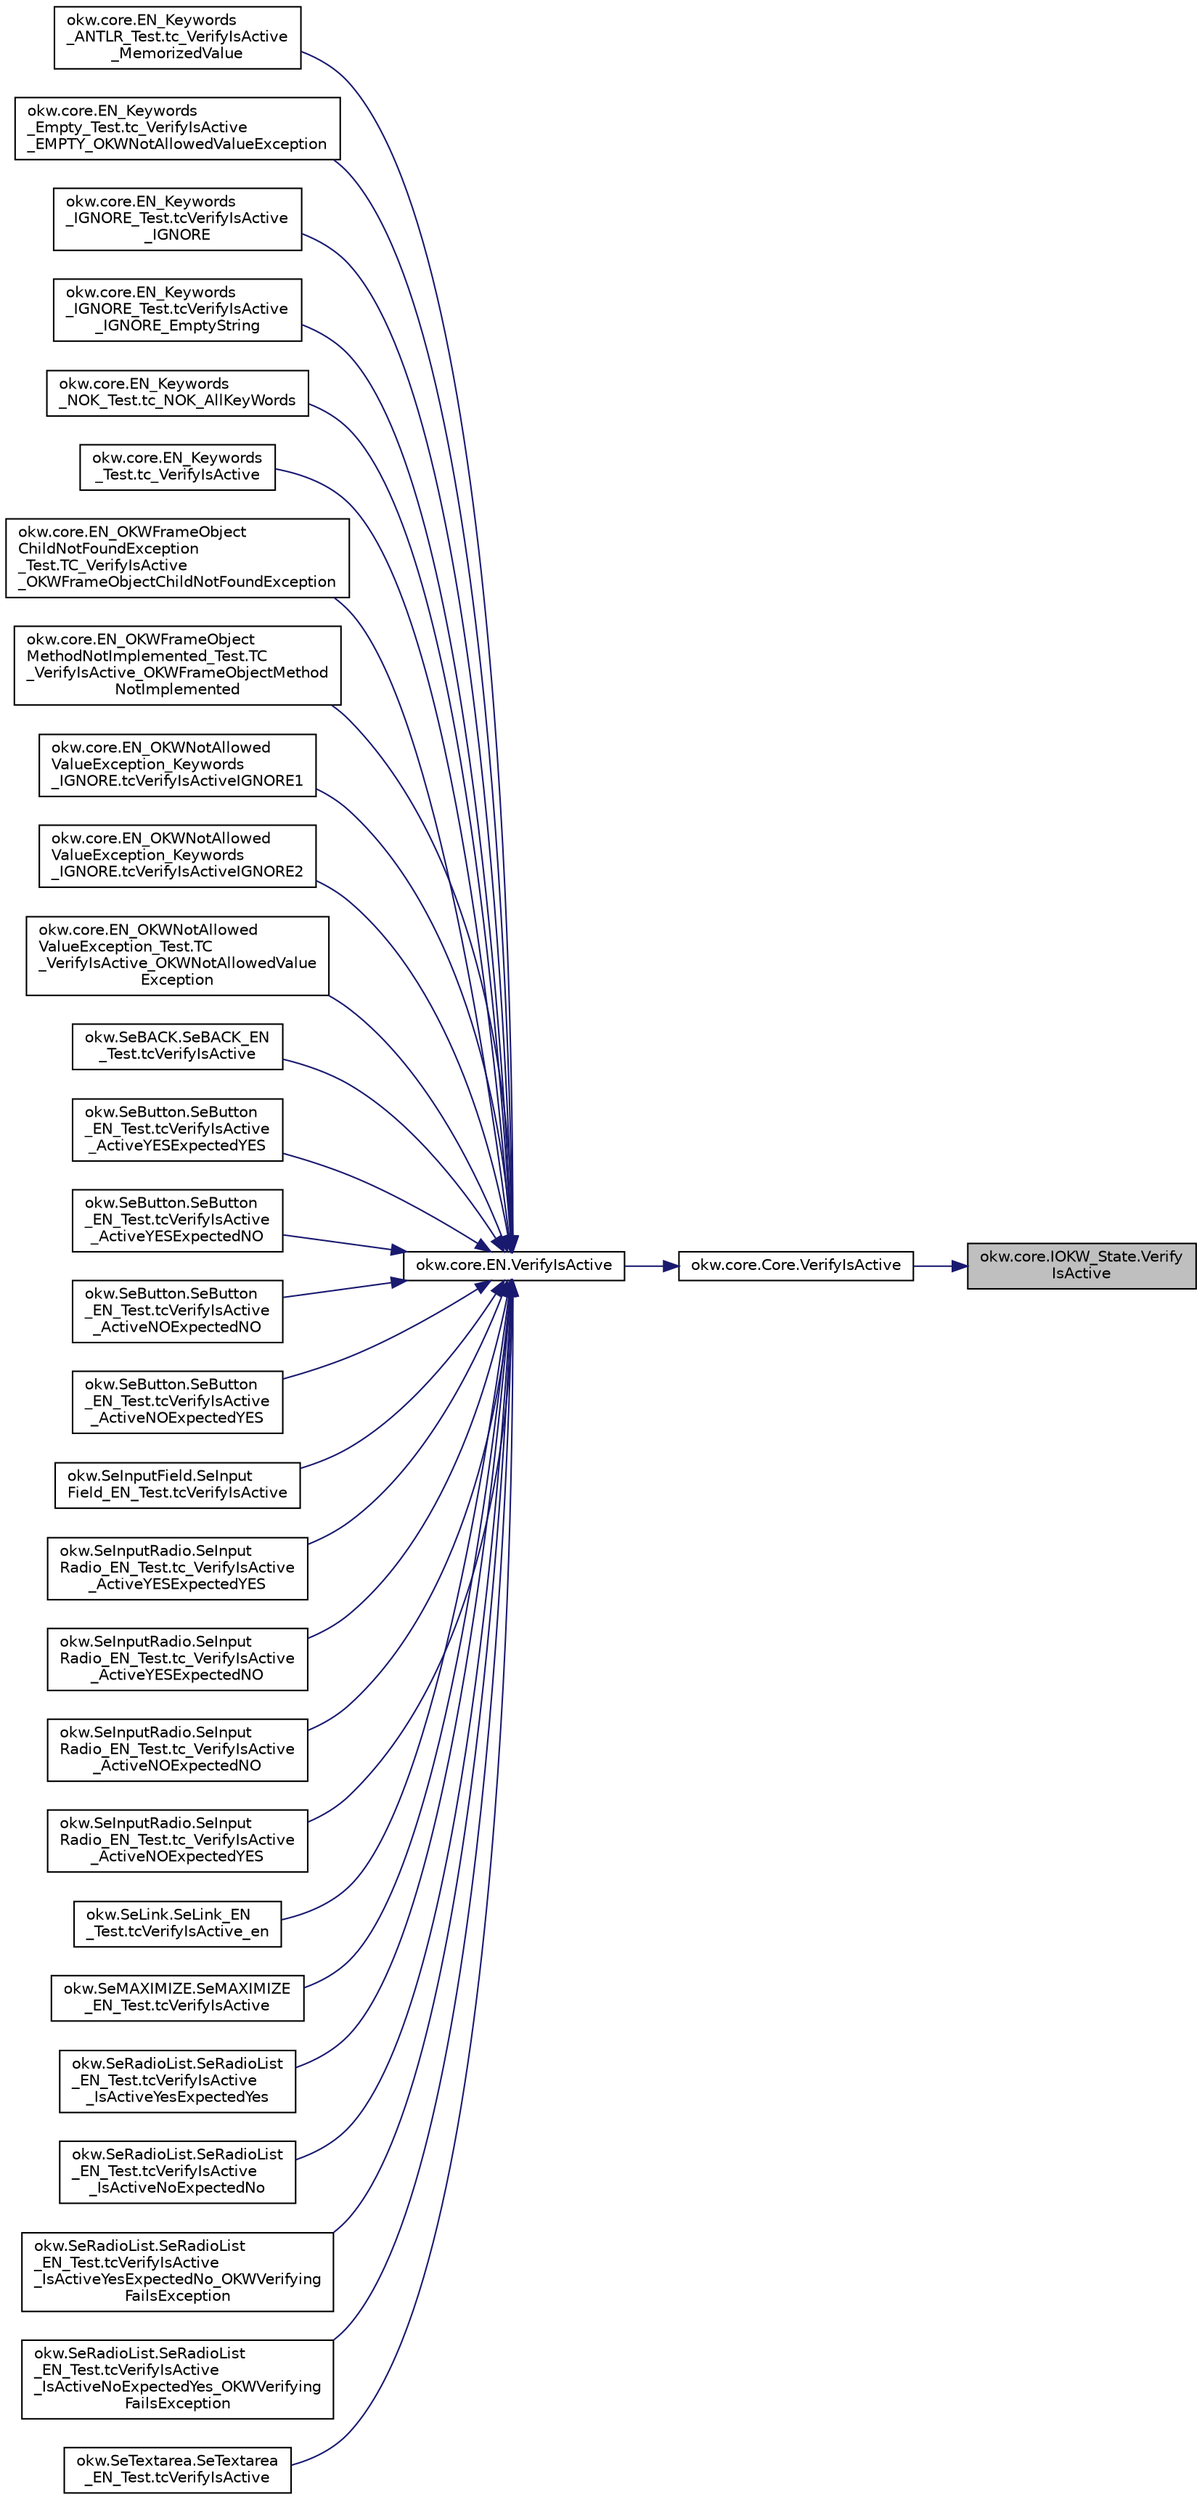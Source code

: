 digraph "okw.core.IOKW_State.VerifyIsActive"
{
 // INTERACTIVE_SVG=YES
 // LATEX_PDF_SIZE
  edge [fontname="Helvetica",fontsize="10",labelfontname="Helvetica",labelfontsize="10"];
  node [fontname="Helvetica",fontsize="10",shape=record];
  rankdir="RL";
  Node3704 [label="okw.core.IOKW_State.Verify\lIsActive",height=0.2,width=0.4,color="black", fillcolor="grey75", style="filled", fontcolor="black",tooltip="Vergleicht den Fokus-Status des gegebenen Objekts mit dem erwarteten Wert."];
  Node3704 -> Node3705 [dir="back",color="midnightblue",fontsize="10",style="solid",fontname="Helvetica"];
  Node3705 [label="okw.core.Core.VerifyIsActive",height=0.2,width=0.4,color="black", fillcolor="white", style="filled",URL="$classokw_1_1core_1_1_core.html#af9261f054d5a82396c678851ade66b1b",tooltip="Vergleicht den Fokus-Status des gegebenen Objekts mit dem erwarteten Wert."];
  Node3705 -> Node3706 [dir="back",color="midnightblue",fontsize="10",style="solid",fontname="Helvetica"];
  Node3706 [label="okw.core.EN.VerifyIsActive",height=0.2,width=0.4,color="black", fillcolor="white", style="filled",URL="$classokw_1_1core_1_1_e_n.html#a67f59cc780c7b380127c430522ae6a62",tooltip="Vergleicht den Fokus-Status des gegebenen Objekts mit dem erwarteten Wert."];
  Node3706 -> Node3707 [dir="back",color="midnightblue",fontsize="10",style="solid",fontname="Helvetica"];
  Node3707 [label="okw.core.EN_Keywords\l_ANTLR_Test.tc_VerifyIsActive\l_MemorizedValue",height=0.2,width=0.4,color="black", fillcolor="white", style="filled",URL="$classokw_1_1core_1_1_e_n___keywords___a_n_t_l_r___test.html#a48924242e07099955b1134ab59fefe98",tooltip=" "];
  Node3706 -> Node3708 [dir="back",color="midnightblue",fontsize="10",style="solid",fontname="Helvetica"];
  Node3708 [label="okw.core.EN_Keywords\l_Empty_Test.tc_VerifyIsActive\l_EMPTY_OKWNotAllowedValueException",height=0.2,width=0.4,color="black", fillcolor="white", style="filled",URL="$classokw_1_1core_1_1_e_n___keywords___empty___test.html#ab3787b72df84a3edb9fd804f31324774",tooltip="EMPTY ist ein nicht erlaubter Wert im Schlüsselwort EN.VerifyIsActive(String,String)."];
  Node3706 -> Node3709 [dir="back",color="midnightblue",fontsize="10",style="solid",fontname="Helvetica"];
  Node3709 [label="okw.core.EN_Keywords\l_IGNORE_Test.tcVerifyIsActive\l_IGNORE",height=0.2,width=0.4,color="black", fillcolor="white", style="filled",URL="$classokw_1_1core_1_1_e_n___keywords___i_g_n_o_r_e___test.html#a4af0cd2b44e7a180261b407bd7248a88",tooltip=" "];
  Node3706 -> Node3710 [dir="back",color="midnightblue",fontsize="10",style="solid",fontname="Helvetica"];
  Node3710 [label="okw.core.EN_Keywords\l_IGNORE_Test.tcVerifyIsActive\l_IGNORE_EmptyString",height=0.2,width=0.4,color="black", fillcolor="white", style="filled",URL="$classokw_1_1core_1_1_e_n___keywords___i_g_n_o_r_e___test.html#a61db683fdd70725bc9aada7b849c37b1",tooltip=" "];
  Node3706 -> Node3711 [dir="back",color="midnightblue",fontsize="10",style="solid",fontname="Helvetica"];
  Node3711 [label="okw.core.EN_Keywords\l_NOK_Test.tc_NOK_AllKeyWords",height=0.2,width=0.4,color="black", fillcolor="white", style="filled",URL="$classokw_1_1core_1_1_e_n___keywords___n_o_k___test.html#a81a960a2341dfb0e27da7871291c84dc",tooltip="Prüft methoden aufruf für einen einfachen Click."];
  Node3706 -> Node3712 [dir="back",color="midnightblue",fontsize="10",style="solid",fontname="Helvetica"];
  Node3712 [label="okw.core.EN_Keywords\l_Test.tc_VerifyIsActive",height=0.2,width=0.4,color="black", fillcolor="white", style="filled",URL="$classokw_1_1core_1_1_e_n___keywords___test.html#afef7fb7f909fbf8dab860eec48268f4a",tooltip=" "];
  Node3706 -> Node3713 [dir="back",color="midnightblue",fontsize="10",style="solid",fontname="Helvetica"];
  Node3713 [label="okw.core.EN_OKWFrameObject\lChildNotFoundException\l_Test.TC_VerifyIsActive\l_OKWFrameObjectChildNotFoundException",height=0.2,width=0.4,color="black", fillcolor="white", style="filled",URL="$classokw_1_1core_1_1_e_n___o_k_w_frame_object_child_not_found_exception___test.html#aef48315ef3e48b52d3cedec5520b7e58",tooltip="Prüft ob die Ausnahme OKWFrameObjectChildNotFoundException durch die LFC-VerifyIsActive ausgelöst wir..."];
  Node3706 -> Node3714 [dir="back",color="midnightblue",fontsize="10",style="solid",fontname="Helvetica"];
  Node3714 [label="okw.core.EN_OKWFrameObject\lMethodNotImplemented_Test.TC\l_VerifyIsActive_OKWFrameObjectMethod\lNotImplemented",height=0.2,width=0.4,color="black", fillcolor="white", style="filled",URL="$classokw_1_1core_1_1_e_n___o_k_w_frame_object_method_not_implemented___test.html#ab0ef684a266ac277c615f75346b35d78",tooltip="Prüft ob die Ausnahme OKWFrameObjectMethodNotImplemented von VerifyIsActive( FN, ExpVal ) ausgelöst w..."];
  Node3706 -> Node3715 [dir="back",color="midnightblue",fontsize="10",style="solid",fontname="Helvetica"];
  Node3715 [label="okw.core.EN_OKWNotAllowed\lValueException_Keywords\l_IGNORE.tcVerifyIsActiveIGNORE1",height=0.2,width=0.4,color="black", fillcolor="white", style="filled",URL="$classokw_1_1core_1_1_e_n___o_k_w_not_allowed_value_exception___keywords___i_g_n_o_r_e.html#ae73248c833fee94e01dc03f17d4bf84f",tooltip="Prüft ob \"${IGNORE} \" die Ausnahme okw.exceptions.OKWNotAllowedValueException auslöst."];
  Node3706 -> Node3716 [dir="back",color="midnightblue",fontsize="10",style="solid",fontname="Helvetica"];
  Node3716 [label="okw.core.EN_OKWNotAllowed\lValueException_Keywords\l_IGNORE.tcVerifyIsActiveIGNORE2",height=0.2,width=0.4,color="black", fillcolor="white", style="filled",URL="$classokw_1_1core_1_1_e_n___o_k_w_not_allowed_value_exception___keywords___i_g_n_o_r_e.html#a19ef9656eaee897360a374103dad7e4d",tooltip="Prüft ob \"\"${IGNORE}${TCN}\" die Ausnahme okw.exceptions.OKWNotAllowedValueException auslöst."];
  Node3706 -> Node3717 [dir="back",color="midnightblue",fontsize="10",style="solid",fontname="Helvetica"];
  Node3717 [label="okw.core.EN_OKWNotAllowed\lValueException_Test.TC\l_VerifyIsActive_OKWNotAllowedValue\lException",height=0.2,width=0.4,color="black", fillcolor="white", style="filled",URL="$classokw_1_1core_1_1_e_n___o_k_w_not_allowed_value_exception___test.html#a0339bf30bcb6d03eb46ac3f98840c65d",tooltip="Prüft ob die Ausnahme OKWNotAllowedValueException durch die LFC-VerifyIsActive ausgelöst wird,..."];
  Node3706 -> Node3718 [dir="back",color="midnightblue",fontsize="10",style="solid",fontname="Helvetica"];
  Node3718 [label="okw.SeBACK.SeBACK_EN\l_Test.tcVerifyIsActive",height=0.2,width=0.4,color="black", fillcolor="white", style="filled",URL="$classokw_1_1_se_b_a_c_k_1_1_se_b_a_c_k___e_n___test.html#a1df415b98469ce6e7d5eca09f37b31f2",tooltip="Prüft, ob die Methode VerifyIsActive für BACK implementiert ist."];
  Node3706 -> Node3719 [dir="back",color="midnightblue",fontsize="10",style="solid",fontname="Helvetica"];
  Node3719 [label="okw.SeButton.SeButton\l_EN_Test.tcVerifyIsActive\l_ActiveYESExpectedYES",height=0.2,width=0.4,color="black", fillcolor="white", style="filled",URL="$classokw_1_1_se_button_1_1_se_button___e_n___test.html#ad4ae927522571dcec4f51a082ba15fab",tooltip="Test des Schlüsselwortes VerifyIsActive für den GUI-Adapter SeButton."];
  Node3706 -> Node3720 [dir="back",color="midnightblue",fontsize="10",style="solid",fontname="Helvetica"];
  Node3720 [label="okw.SeButton.SeButton\l_EN_Test.tcVerifyIsActive\l_ActiveYESExpectedNO",height=0.2,width=0.4,color="black", fillcolor="white", style="filled",URL="$classokw_1_1_se_button_1_1_se_button___e_n___test.html#a3295d69853462e6795d10312257f2958",tooltip="Test des Schlüsselwortes VerifyIsActive für den GUI-Adapter SeButton."];
  Node3706 -> Node3721 [dir="back",color="midnightblue",fontsize="10",style="solid",fontname="Helvetica"];
  Node3721 [label="okw.SeButton.SeButton\l_EN_Test.tcVerifyIsActive\l_ActiveNOExpectedNO",height=0.2,width=0.4,color="black", fillcolor="white", style="filled",URL="$classokw_1_1_se_button_1_1_se_button___e_n___test.html#afb1db42499109698f522a240c9e57a94",tooltip="Test des Schlüsselwortes VerifyIsActive für den GUI-Adapter SeButton."];
  Node3706 -> Node3722 [dir="back",color="midnightblue",fontsize="10",style="solid",fontname="Helvetica"];
  Node3722 [label="okw.SeButton.SeButton\l_EN_Test.tcVerifyIsActive\l_ActiveNOExpectedYES",height=0.2,width=0.4,color="black", fillcolor="white", style="filled",URL="$classokw_1_1_se_button_1_1_se_button___e_n___test.html#a0e6b4fcc17323aba8f032237d2612c92",tooltip="Test des Schlüsselwortes VerifyIsActive für den GUI-Adapter SeButton."];
  Node3706 -> Node3723 [dir="back",color="midnightblue",fontsize="10",style="solid",fontname="Helvetica"];
  Node3723 [label="okw.SeInputField.SeInput\lField_EN_Test.tcVerifyIsActive",height=0.2,width=0.4,color="black", fillcolor="white", style="filled",URL="$classokw_1_1_se_input_field_1_1_se_input_field___e_n___test.html#a32f164e4027edd285bdc7d75b5fe30aa",tooltip="Prüft, ob die Methode VerifyIsActive für SeTextField implementiert ist."];
  Node3706 -> Node3724 [dir="back",color="midnightblue",fontsize="10",style="solid",fontname="Helvetica"];
  Node3724 [label="okw.SeInputRadio.SeInput\lRadio_EN_Test.tc_VerifyIsActive\l_ActiveYESExpectedYES",height=0.2,width=0.4,color="black", fillcolor="white", style="filled",URL="$classokw_1_1_se_input_radio_1_1_se_input_radio___e_n___test.html#a103a3f8f0538a52349d5309f5cfc0a82",tooltip="Test des Schlüsselwortes VerifyIsActive für den GUI-Adapter SeInputRadio."];
  Node3706 -> Node3725 [dir="back",color="midnightblue",fontsize="10",style="solid",fontname="Helvetica"];
  Node3725 [label="okw.SeInputRadio.SeInput\lRadio_EN_Test.tc_VerifyIsActive\l_ActiveYESExpectedNO",height=0.2,width=0.4,color="black", fillcolor="white", style="filled",URL="$classokw_1_1_se_input_radio_1_1_se_input_radio___e_n___test.html#aeafdb24cf304342ae936e3f26fa9a6f8",tooltip="Test des Schlüsselwortes VerifyIsActive für den GUI-Adapter SeInputRadio."];
  Node3706 -> Node3726 [dir="back",color="midnightblue",fontsize="10",style="solid",fontname="Helvetica"];
  Node3726 [label="okw.SeInputRadio.SeInput\lRadio_EN_Test.tc_VerifyIsActive\l_ActiveNOExpectedNO",height=0.2,width=0.4,color="black", fillcolor="white", style="filled",URL="$classokw_1_1_se_input_radio_1_1_se_input_radio___e_n___test.html#a1d4ca06f67bb39c879f1c103dd8d2e65",tooltip="Test des Schlüsselwortes VerifyIsActive für den GUI-Adapter SeInputRadio."];
  Node3706 -> Node3727 [dir="back",color="midnightblue",fontsize="10",style="solid",fontname="Helvetica"];
  Node3727 [label="okw.SeInputRadio.SeInput\lRadio_EN_Test.tc_VerifyIsActive\l_ActiveNOExpectedYES",height=0.2,width=0.4,color="black", fillcolor="white", style="filled",URL="$classokw_1_1_se_input_radio_1_1_se_input_radio___e_n___test.html#ac58cbe6fdf4024220f5e0fa62fb4cdc2",tooltip="Test des Schlüsselwortes VerifyIsActive für den GUI-Adapter SeInputRadio."];
  Node3706 -> Node3728 [dir="back",color="midnightblue",fontsize="10",style="solid",fontname="Helvetica"];
  Node3728 [label="okw.SeLink.SeLink_EN\l_Test.tcVerifyIsActive_en",height=0.2,width=0.4,color="black", fillcolor="white", style="filled",URL="$classokw_1_1_se_link_1_1_se_link___e_n___test.html#a0d7cb7adb422a225193c319cbe82de54",tooltip="Prüft ob die VerifyIsActive die Ausnahme OKWFrameObjectMethodNotImplemented auslöst."];
  Node3706 -> Node3729 [dir="back",color="midnightblue",fontsize="10",style="solid",fontname="Helvetica"];
  Node3729 [label="okw.SeMAXIMIZE.SeMAXIMIZE\l_EN_Test.tcVerifyIsActive",height=0.2,width=0.4,color="black", fillcolor="white", style="filled",URL="$classokw_1_1_se_m_a_x_i_m_i_z_e_1_1_se_m_a_x_i_m_i_z_e___e_n___test.html#ad1343eba452b03a2767bcdc7b7197746",tooltip="Prüft, ob die Methode VerifyIsActive für MAXIMIZE implementiert ist."];
  Node3706 -> Node3730 [dir="back",color="midnightblue",fontsize="10",style="solid",fontname="Helvetica"];
  Node3730 [label="okw.SeRadioList.SeRadioList\l_EN_Test.tcVerifyIsActive\l_IsActiveYesExpectedYes",height=0.2,width=0.4,color="black", fillcolor="white", style="filled",URL="$classokw_1_1_se_radio_list_1_1_se_radio_list___e_n___test.html#a15a728ef8e75aaa8dba0f259ec3c4d3a",tooltip="Prüft die Methode SeRadioList.IsActive()."];
  Node3706 -> Node3731 [dir="back",color="midnightblue",fontsize="10",style="solid",fontname="Helvetica"];
  Node3731 [label="okw.SeRadioList.SeRadioList\l_EN_Test.tcVerifyIsActive\l_IsActiveNoExpectedNo",height=0.2,width=0.4,color="black", fillcolor="white", style="filled",URL="$classokw_1_1_se_radio_list_1_1_se_radio_list___e_n___test.html#ab578bc0d5f70f96f96db2f2c26895cb2",tooltip="Prüft die Methode SeRadioList.IsActive()."];
  Node3706 -> Node3732 [dir="back",color="midnightblue",fontsize="10",style="solid",fontname="Helvetica"];
  Node3732 [label="okw.SeRadioList.SeRadioList\l_EN_Test.tcVerifyIsActive\l_IsActiveYesExpectedNo_OKWVerifying\lFailsException",height=0.2,width=0.4,color="black", fillcolor="white", style="filled",URL="$classokw_1_1_se_radio_list_1_1_se_radio_list___e_n___test.html#a19bc66e33e21e3f1858b79cd2ba6b37a",tooltip="Prüft die Methode SeRadioList.IsActive()."];
  Node3706 -> Node3733 [dir="back",color="midnightblue",fontsize="10",style="solid",fontname="Helvetica"];
  Node3733 [label="okw.SeRadioList.SeRadioList\l_EN_Test.tcVerifyIsActive\l_IsActiveNoExpectedYes_OKWVerifying\lFailsException",height=0.2,width=0.4,color="black", fillcolor="white", style="filled",URL="$classokw_1_1_se_radio_list_1_1_se_radio_list___e_n___test.html#a4f34676079afa812c5891ade99cb2161",tooltip="Prüft die Methode SeRadioList.IsActive()."];
  Node3706 -> Node3734 [dir="back",color="midnightblue",fontsize="10",style="solid",fontname="Helvetica"];
  Node3734 [label="okw.SeTextarea.SeTextarea\l_EN_Test.tcVerifyIsActive",height=0.2,width=0.4,color="black", fillcolor="white", style="filled",URL="$classokw_1_1_se_textarea_1_1_se_textarea___e_n___test.html#a7f1346aa663e983767d2cb164c2cb770",tooltip="Prüft, ob die Methode VerifyIsActive für SeTextField implementiert ist."];
}
